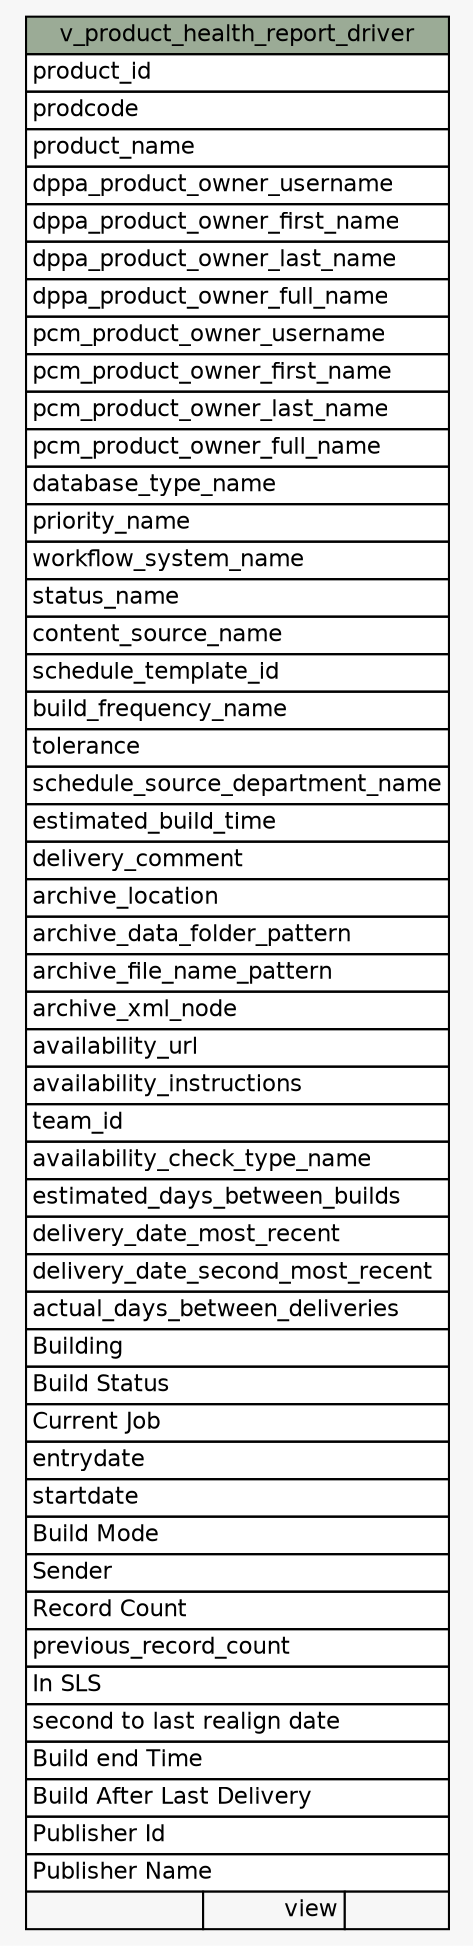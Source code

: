 // dot 2.2.1 on Windows 10 10.0
// SchemaSpy rev 590
digraph "v_product_health_report_driver" {
  graph [
    rankdir="RL"
    bgcolor="#f7f7f7"
    nodesep="0.18"
    ranksep="0.46"
    fontname="Helvetica"
    fontsize="11"
  ];
  node [
    fontname="Helvetica"
    fontsize="11"
    shape="plaintext"
  ];
  edge [
    arrowsize="0.8"
  ];
  "v_product_health_report_driver" [
    label=<
    <TABLE BORDER="0" CELLBORDER="1" CELLSPACING="0" BGCOLOR="#ffffff">
      <TR><TD COLSPAN="3" BGCOLOR="#9bab96" ALIGN="CENTER">v_product_health_report_driver</TD></TR>
      <TR><TD PORT="product_id" COLSPAN="3" ALIGN="LEFT">product_id</TD></TR>
      <TR><TD PORT="prodcode" COLSPAN="3" ALIGN="LEFT">prodcode</TD></TR>
      <TR><TD PORT="product_name" COLSPAN="3" ALIGN="LEFT">product_name</TD></TR>
      <TR><TD PORT="dppa_product_owner_username" COLSPAN="3" ALIGN="LEFT">dppa_product_owner_username</TD></TR>
      <TR><TD PORT="dppa_product_owner_first_name" COLSPAN="3" ALIGN="LEFT">dppa_product_owner_first_name</TD></TR>
      <TR><TD PORT="dppa_product_owner_last_name" COLSPAN="3" ALIGN="LEFT">dppa_product_owner_last_name</TD></TR>
      <TR><TD PORT="dppa_product_owner_full_name" COLSPAN="3" ALIGN="LEFT">dppa_product_owner_full_name</TD></TR>
      <TR><TD PORT="pcm_product_owner_username" COLSPAN="3" ALIGN="LEFT">pcm_product_owner_username</TD></TR>
      <TR><TD PORT="pcm_product_owner_first_name" COLSPAN="3" ALIGN="LEFT">pcm_product_owner_first_name</TD></TR>
      <TR><TD PORT="pcm_product_owner_last_name" COLSPAN="3" ALIGN="LEFT">pcm_product_owner_last_name</TD></TR>
      <TR><TD PORT="pcm_product_owner_full_name" COLSPAN="3" ALIGN="LEFT">pcm_product_owner_full_name</TD></TR>
      <TR><TD PORT="database_type_name" COLSPAN="3" ALIGN="LEFT">database_type_name</TD></TR>
      <TR><TD PORT="priority_name" COLSPAN="3" ALIGN="LEFT">priority_name</TD></TR>
      <TR><TD PORT="workflow_system_name" COLSPAN="3" ALIGN="LEFT">workflow_system_name</TD></TR>
      <TR><TD PORT="status_name" COLSPAN="3" ALIGN="LEFT">status_name</TD></TR>
      <TR><TD PORT="content_source_name" COLSPAN="3" ALIGN="LEFT">content_source_name</TD></TR>
      <TR><TD PORT="schedule_template_id" COLSPAN="3" ALIGN="LEFT">schedule_template_id</TD></TR>
      <TR><TD PORT="build_frequency_name" COLSPAN="3" ALIGN="LEFT">build_frequency_name</TD></TR>
      <TR><TD PORT="tolerance" COLSPAN="3" ALIGN="LEFT">tolerance</TD></TR>
      <TR><TD PORT="schedule_source_department_name" COLSPAN="3" ALIGN="LEFT">schedule_source_department_name</TD></TR>
      <TR><TD PORT="estimated_build_time" COLSPAN="3" ALIGN="LEFT">estimated_build_time</TD></TR>
      <TR><TD PORT="delivery_comment" COLSPAN="3" ALIGN="LEFT">delivery_comment</TD></TR>
      <TR><TD PORT="archive_location" COLSPAN="3" ALIGN="LEFT">archive_location</TD></TR>
      <TR><TD PORT="archive_data_folder_pattern" COLSPAN="3" ALIGN="LEFT">archive_data_folder_pattern</TD></TR>
      <TR><TD PORT="archive_file_name_pattern" COLSPAN="3" ALIGN="LEFT">archive_file_name_pattern</TD></TR>
      <TR><TD PORT="archive_xml_node" COLSPAN="3" ALIGN="LEFT">archive_xml_node</TD></TR>
      <TR><TD PORT="availability_url" COLSPAN="3" ALIGN="LEFT">availability_url</TD></TR>
      <TR><TD PORT="availability_instructions" COLSPAN="3" ALIGN="LEFT">availability_instructions</TD></TR>
      <TR><TD PORT="team_id" COLSPAN="3" ALIGN="LEFT">team_id</TD></TR>
      <TR><TD PORT="availability_check_type_name" COLSPAN="3" ALIGN="LEFT">availability_check_type_name</TD></TR>
      <TR><TD PORT="estimated_days_between_builds" COLSPAN="3" ALIGN="LEFT">estimated_days_between_builds</TD></TR>
      <TR><TD PORT="delivery_date_most_recent" COLSPAN="3" ALIGN="LEFT">delivery_date_most_recent</TD></TR>
      <TR><TD PORT="delivery_date_second_most_recent" COLSPAN="3" ALIGN="LEFT">delivery_date_second_most_recent</TD></TR>
      <TR><TD PORT="actual_days_between_deliveries" COLSPAN="3" ALIGN="LEFT">actual_days_between_deliveries</TD></TR>
      <TR><TD PORT="Building" COLSPAN="3" ALIGN="LEFT">Building</TD></TR>
      <TR><TD PORT="Build Status" COLSPAN="3" ALIGN="LEFT">Build Status</TD></TR>
      <TR><TD PORT="Current Job" COLSPAN="3" ALIGN="LEFT">Current Job</TD></TR>
      <TR><TD PORT="entrydate" COLSPAN="3" ALIGN="LEFT">entrydate</TD></TR>
      <TR><TD PORT="startdate" COLSPAN="3" ALIGN="LEFT">startdate</TD></TR>
      <TR><TD PORT="Build Mode" COLSPAN="3" ALIGN="LEFT">Build Mode</TD></TR>
      <TR><TD PORT="Sender" COLSPAN="3" ALIGN="LEFT">Sender</TD></TR>
      <TR><TD PORT="Record Count" COLSPAN="3" ALIGN="LEFT">Record Count</TD></TR>
      <TR><TD PORT="previous_record_count" COLSPAN="3" ALIGN="LEFT">previous_record_count</TD></TR>
      <TR><TD PORT="In SLS" COLSPAN="3" ALIGN="LEFT">In SLS</TD></TR>
      <TR><TD PORT="second to last realign date" COLSPAN="3" ALIGN="LEFT">second to last realign date</TD></TR>
      <TR><TD PORT="Build end Time" COLSPAN="3" ALIGN="LEFT">Build end Time</TD></TR>
      <TR><TD PORT="Build After Last Delivery" COLSPAN="3" ALIGN="LEFT">Build After Last Delivery</TD></TR>
      <TR><TD PORT="Publisher Id" COLSPAN="3" ALIGN="LEFT">Publisher Id</TD></TR>
      <TR><TD PORT="Publisher Name" COLSPAN="3" ALIGN="LEFT">Publisher Name</TD></TR>
      <TR><TD ALIGN="LEFT" BGCOLOR="#f7f7f7">  </TD><TD ALIGN="RIGHT" BGCOLOR="#f7f7f7">view</TD><TD ALIGN="RIGHT" BGCOLOR="#f7f7f7">  </TD></TR>
    </TABLE>>
    URL="tables/v_product_health_report_driver.html"
    tooltip="v_product_health_report_driver"
  ];
}
